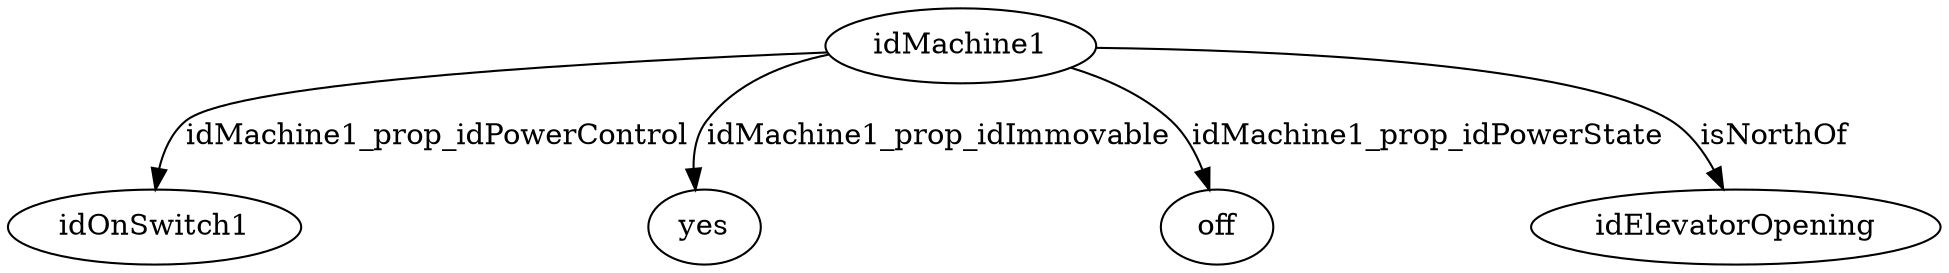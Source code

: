 strict digraph  {
idMachine1 [node_type=entity_node, root=root];
idOnSwitch1;
yes;
off;
idElevatorOpening;
idMachine1 -> idOnSwitch1  [edge_type=property, label=idMachine1_prop_idPowerControl];
idMachine1 -> yes  [edge_type=property, label=idMachine1_prop_idImmovable];
idMachine1 -> off  [edge_type=property, label=idMachine1_prop_idPowerState];
idMachine1 -> idElevatorOpening  [edge_type=relationship, label=isNorthOf];
}
